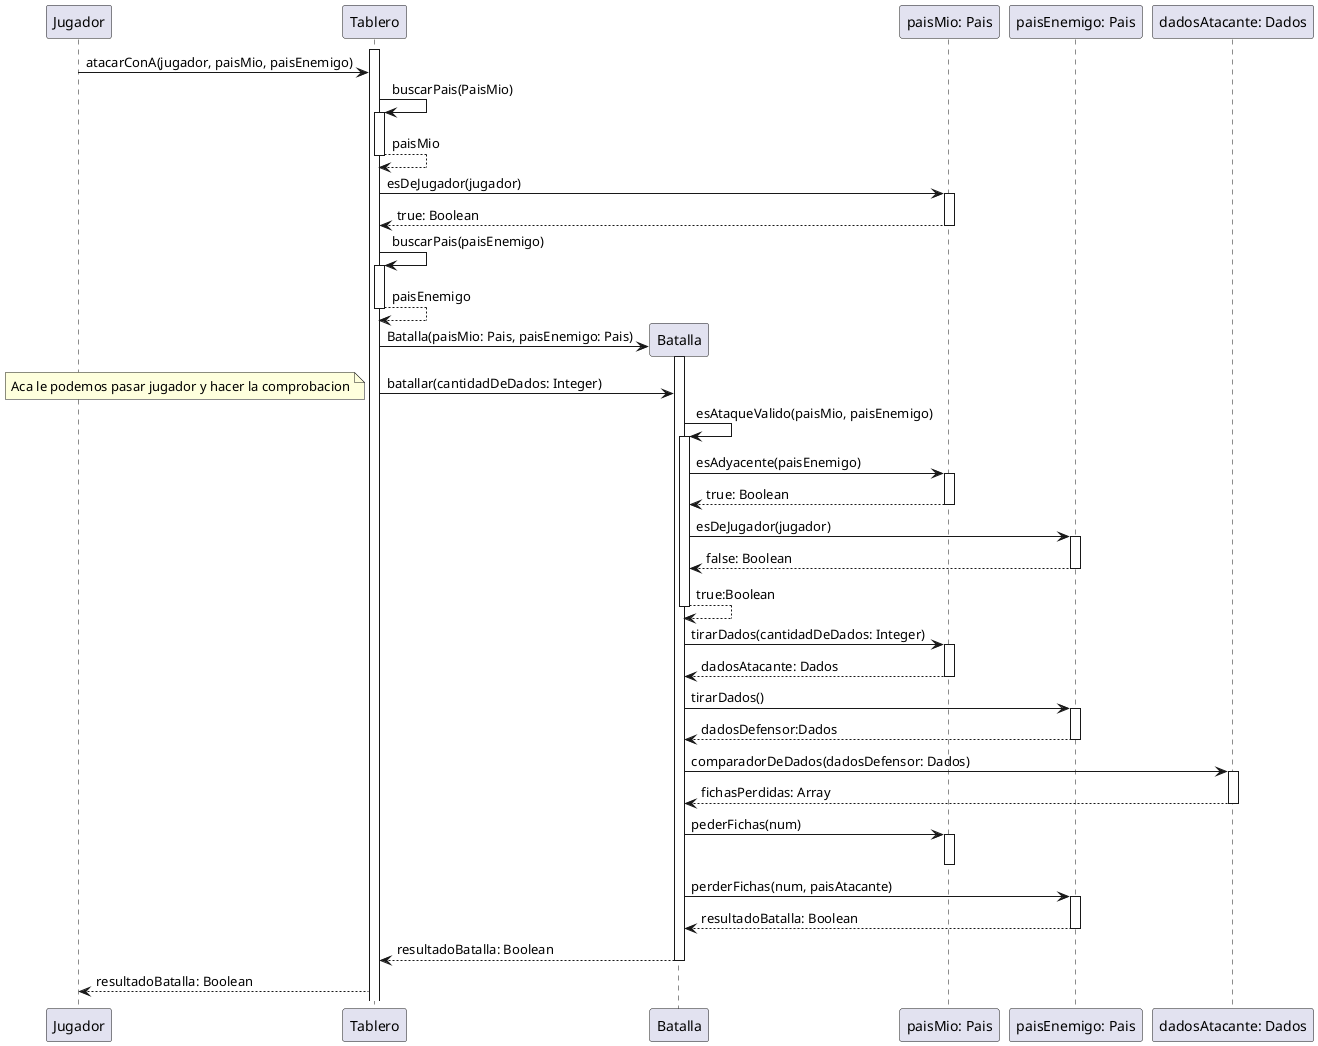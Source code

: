 @startuml DiagramaDeSecuenciaUnPaisAtacaAOtro-V0.6

Participant Jugador
Participant Tablero
Participant Batalla
Participant Pais as "paisMio: Pais"
Participant PaisEnemigo as "paisEnemigo: Pais"
Participant DadosAtacante as "dadosAtacante: Dados"

activate Tablero
Jugador->Tablero: atacarConA(jugador, paisMio, paisEnemigo)
Tablero -> Tablero: buscarPais(PaisMio)
activate Tablero
Tablero --> Tablero: paisMio
deactivate Tablero
Tablero -> Pais: esDeJugador(jugador)
activate Pais
Pais --> Tablero: true: Boolean
deactivate Pais
Tablero -> Tablero: buscarPais(paisEnemigo)
activate Tablero
Tablero --> Tablero: paisEnemigo
deactivate Tablero
create Batalla
Tablero -> Batalla: Batalla(paisMio: Pais, paisEnemigo: Pais)
activate Batalla
Tablero -> Batalla: batallar(cantidadDeDados: Integer)
note left: Aca le podemos pasar jugador y hacer la comprobacion
Batalla -> Batalla: esAtaqueValido(paisMio, paisEnemigo)
activate Batalla
Batalla -> Pais: esAdyacente(paisEnemigo)
activate Pais
Pais --> Batalla: true: Boolean
deactivate Pais
Batalla -> PaisEnemigo: esDeJugador(jugador)
activate PaisEnemigo
PaisEnemigo --> Batalla: false: Boolean
deactivate PaisEnemigo
Batalla --> Batalla: true:Boolean
deactivate Batalla
Batalla -> Pais: tirarDados(cantidadDeDados: Integer)
activate Pais
Pais --> Batalla: dadosAtacante: Dados
deactivate Pais
Batalla -> PaisEnemigo: tirarDados()
activate PaisEnemigo
PaisEnemigo --> Batalla: dadosDefensor:Dados
deactivate PaisEnemigo
Batalla -> DadosAtacante: comparadorDeDados(dadosDefensor: Dados)
activate DadosAtacante
DadosAtacante --> Batalla: fichasPerdidas: Array
deactivate DadosAtacante
Batalla -> Pais: pederFichas(num)
activate Pais
deactivate Pais
Batalla -> PaisEnemigo: perderFichas(num, paisAtacante)
activate PaisEnemigo
PaisEnemigo --> Batalla: resultadoBatalla: Boolean
deactivate PaisEnemigo
Batalla --> Tablero: resultadoBatalla: Boolean
deactivate Batalla
Tablero --> Jugador: resultadoBatalla: Boolean

@enduml